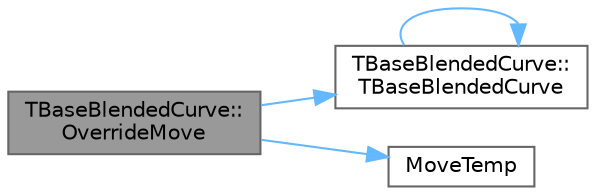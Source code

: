 digraph "TBaseBlendedCurve::OverrideMove"
{
 // INTERACTIVE_SVG=YES
 // LATEX_PDF_SIZE
  bgcolor="transparent";
  edge [fontname=Helvetica,fontsize=10,labelfontname=Helvetica,labelfontsize=10];
  node [fontname=Helvetica,fontsize=10,shape=box,height=0.2,width=0.4];
  rankdir="LR";
  Node1 [id="Node000001",label="TBaseBlendedCurve::\lOverrideMove",height=0.2,width=0.4,color="gray40", fillcolor="grey60", style="filled", fontcolor="black",tooltip="Override with input curve, leaving input curve invalid."];
  Node1 -> Node2 [id="edge1_Node000001_Node000002",color="steelblue1",style="solid",tooltip=" "];
  Node2 [id="Node000002",label="TBaseBlendedCurve::\lTBaseBlendedCurve",height=0.2,width=0.4,color="grey40", fillcolor="white", style="filled",URL="$d1/dd3/structTBaseBlendedCurve.html#a129a14a67f6b7aee85525311ba578ca0",tooltip=" "];
  Node2 -> Node2 [id="edge2_Node000002_Node000002",color="steelblue1",style="solid",tooltip=" "];
  Node1 -> Node3 [id="edge3_Node000001_Node000003",color="steelblue1",style="solid",tooltip=" "];
  Node3 [id="Node000003",label="MoveTemp",height=0.2,width=0.4,color="grey40", fillcolor="white", style="filled",URL="$d4/d24/UnrealTemplate_8h.html#ad5e6c049aeb9c9115fec514ba581dbb6",tooltip="MoveTemp will cast a reference to an rvalue reference."];
}
